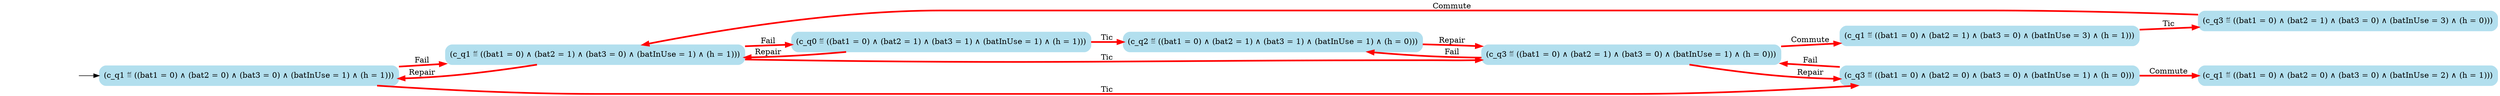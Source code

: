 digraph G {

	rankdir = LR;

	start_c_q1_6[style=invisible];

	node[shape=box, style="rounded, filled", color=lightblue2];

	c_q2_23[label="(c_q2 ≝ ((bat1 = 0) ∧ (bat2 = 1) ∧ (bat3 = 1) ∧ (batInUse = 1) ∧ (h = 0)))"];
	c_q0_10[label="(c_q0 ≝ ((bat1 = 0) ∧ (bat2 = 1) ∧ (bat3 = 1) ∧ (batInUse = 1) ∧ (h = 1)))"];
	c_q3_25[label="(c_q3 ≝ ((bat1 = 0) ∧ (bat2 = 1) ∧ (bat3 = 0) ∧ (batInUse = 1) ∧ (h = 0)))"];
	c_q1_27[label="(c_q1 ≝ ((bat1 = 0) ∧ (bat2 = 1) ∧ (bat3 = 0) ∧ (batInUse = 1) ∧ (h = 1)))"];
	c_q3_29[label="(c_q3 ≝ ((bat1 = 0) ∧ (bat2 = 1) ∧ (bat3 = 0) ∧ (batInUse = 3) ∧ (h = 0)))"];
	c_q1_19[label="(c_q1 ≝ ((bat1 = 0) ∧ (bat2 = 0) ∧ (bat3 = 0) ∧ (batInUse = 2) ∧ (h = 1)))"];
	c_q1_28[label="(c_q1 ≝ ((bat1 = 0) ∧ (bat2 = 1) ∧ (bat3 = 0) ∧ (batInUse = 3) ∧ (h = 1)))"];
	c_q3_18[label="(c_q3 ≝ ((bat1 = 0) ∧ (bat2 = 0) ∧ (bat3 = 0) ∧ (batInUse = 1) ∧ (h = 0)))"];
	c_q1_6[label="(c_q1 ≝ ((bat1 = 0) ∧ (bat2 = 0) ∧ (bat3 = 0) ∧ (batInUse = 1) ∧ (h = 1)))"];

	start_c_q1_6 -> c_q1_6;
	c_q1_6 -> c_q1_27[label="Fail", penwidth=3, color=red];
	c_q1_27 -> c_q1_6[label="Repair", penwidth=3, color=red];
	c_q1_27 -> c_q0_10[label="Fail", penwidth=3, color=red];
	c_q1_6 -> c_q3_18[label="Tic", penwidth=3, color=red];
	c_q0_10 -> c_q1_27[label="Repair", penwidth=3, color=red];
	c_q0_10 -> c_q2_23[label="Tic", penwidth=3, color=red];
	c_q2_23 -> c_q3_25[label="Repair", penwidth=3, color=red];
	c_q3_18 -> c_q3_25[label="Fail", penwidth=3, color=red];
	c_q3_25 -> c_q3_18[label="Repair", penwidth=3, color=red];
	c_q3_18 -> c_q1_19[label="Commute", penwidth=3, color=red];
	c_q3_25 -> c_q1_28[label="Commute", penwidth=3, color=red];
	c_q3_25 -> c_q2_23[label="Fail", penwidth=3, color=red];
	c_q1_27 -> c_q3_25[label="Tic", penwidth=3, color=red];
	c_q3_29 -> c_q1_27[label="Commute", penwidth=3, color=red];
	c_q1_28 -> c_q3_29[label="Tic", penwidth=3, color=red];

}